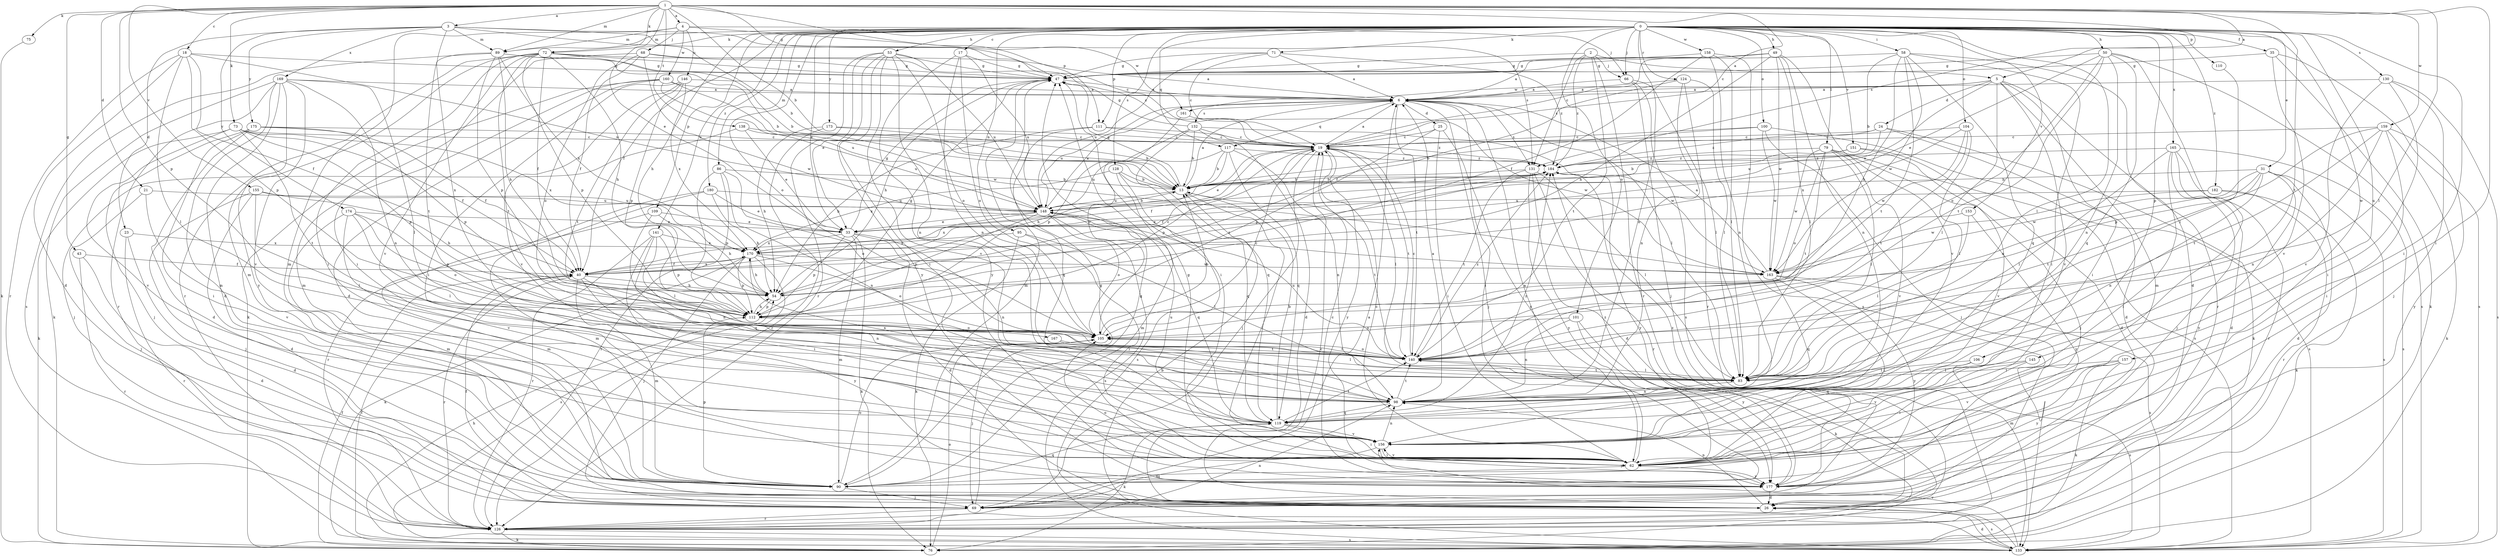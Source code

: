 strict digraph  {
0;
1;
2;
3;
4;
5;
6;
13;
17;
18;
19;
21;
23;
24;
25;
26;
31;
33;
35;
40;
43;
47;
49;
50;
53;
54;
58;
62;
66;
68;
69;
71;
72;
73;
75;
76;
79;
83;
86;
89;
90;
95;
98;
100;
101;
104;
105;
106;
109;
110;
111;
112;
117;
119;
124;
126;
128;
130;
131;
132;
133;
138;
140;
141;
145;
146;
148;
151;
153;
155;
156;
157;
158;
159;
160;
161;
163;
165;
167;
169;
170;
173;
174;
175;
177;
180;
182;
184;
0 -> 17  [label=c];
0 -> 31  [label=e];
0 -> 33  [label=e];
0 -> 35  [label=f];
0 -> 40  [label=f];
0 -> 49  [label=h];
0 -> 50  [label=h];
0 -> 53  [label=h];
0 -> 54  [label=h];
0 -> 58  [label=i];
0 -> 62  [label=i];
0 -> 66  [label=j];
0 -> 71  [label=k];
0 -> 72  [label=k];
0 -> 79  [label=l];
0 -> 83  [label=l];
0 -> 86  [label=m];
0 -> 89  [label=m];
0 -> 95  [label=n];
0 -> 98  [label=n];
0 -> 100  [label=o];
0 -> 101  [label=o];
0 -> 104  [label=o];
0 -> 105  [label=o];
0 -> 106  [label=p];
0 -> 109  [label=p];
0 -> 110  [label=p];
0 -> 111  [label=p];
0 -> 117  [label=q];
0 -> 124  [label=r];
0 -> 128  [label=s];
0 -> 130  [label=s];
0 -> 141  [label=u];
0 -> 145  [label=u];
0 -> 151  [label=v];
0 -> 153  [label=v];
0 -> 157  [label=w];
0 -> 158  [label=w];
0 -> 165  [label=x];
0 -> 173  [label=y];
0 -> 180  [label=z];
0 -> 182  [label=z];
1 -> 3  [label=a];
1 -> 4  [label=a];
1 -> 5  [label=a];
1 -> 13  [label=b];
1 -> 18  [label=c];
1 -> 19  [label=c];
1 -> 21  [label=d];
1 -> 33  [label=e];
1 -> 43  [label=g];
1 -> 47  [label=g];
1 -> 62  [label=i];
1 -> 72  [label=k];
1 -> 73  [label=k];
1 -> 75  [label=k];
1 -> 83  [label=l];
1 -> 89  [label=m];
1 -> 111  [label=p];
1 -> 112  [label=p];
1 -> 131  [label=s];
1 -> 138  [label=t];
1 -> 140  [label=t];
1 -> 155  [label=v];
1 -> 159  [label=w];
2 -> 5  [label=a];
2 -> 47  [label=g];
2 -> 66  [label=j];
2 -> 126  [label=r];
2 -> 131  [label=s];
2 -> 140  [label=t];
2 -> 184  [label=z];
3 -> 13  [label=b];
3 -> 19  [label=c];
3 -> 23  [label=d];
3 -> 89  [label=m];
3 -> 131  [label=s];
3 -> 167  [label=x];
3 -> 169  [label=x];
3 -> 174  [label=y];
3 -> 175  [label=y];
4 -> 66  [label=j];
4 -> 68  [label=j];
4 -> 89  [label=m];
4 -> 90  [label=m];
4 -> 146  [label=u];
4 -> 160  [label=w];
4 -> 161  [label=w];
5 -> 6  [label=a];
5 -> 24  [label=d];
5 -> 33  [label=e];
5 -> 62  [label=i];
5 -> 83  [label=l];
5 -> 90  [label=m];
5 -> 126  [label=r];
5 -> 156  [label=v];
5 -> 161  [label=w];
6 -> 25  [label=d];
6 -> 62  [label=i];
6 -> 69  [label=j];
6 -> 83  [label=l];
6 -> 117  [label=q];
6 -> 131  [label=s];
6 -> 132  [label=s];
6 -> 140  [label=t];
6 -> 148  [label=u];
13 -> 6  [label=a];
13 -> 47  [label=g];
13 -> 62  [label=i];
13 -> 140  [label=t];
13 -> 148  [label=u];
13 -> 184  [label=z];
17 -> 47  [label=g];
17 -> 98  [label=n];
17 -> 105  [label=o];
17 -> 148  [label=u];
17 -> 177  [label=y];
18 -> 26  [label=d];
18 -> 40  [label=f];
18 -> 47  [label=g];
18 -> 83  [label=l];
18 -> 112  [label=p];
18 -> 126  [label=r];
18 -> 148  [label=u];
19 -> 6  [label=a];
19 -> 33  [label=e];
19 -> 40  [label=f];
19 -> 69  [label=j];
19 -> 83  [label=l];
19 -> 112  [label=p];
19 -> 140  [label=t];
19 -> 177  [label=y];
19 -> 184  [label=z];
21 -> 69  [label=j];
21 -> 148  [label=u];
21 -> 156  [label=v];
23 -> 26  [label=d];
23 -> 126  [label=r];
23 -> 170  [label=x];
24 -> 19  [label=c];
24 -> 26  [label=d];
24 -> 76  [label=k];
24 -> 148  [label=u];
24 -> 184  [label=z];
25 -> 19  [label=c];
25 -> 62  [label=i];
25 -> 112  [label=p];
25 -> 177  [label=y];
26 -> 98  [label=n];
26 -> 133  [label=s];
31 -> 13  [label=b];
31 -> 26  [label=d];
31 -> 98  [label=n];
31 -> 105  [label=o];
31 -> 133  [label=s];
31 -> 140  [label=t];
31 -> 163  [label=w];
31 -> 177  [label=y];
33 -> 26  [label=d];
33 -> 47  [label=g];
33 -> 76  [label=k];
33 -> 90  [label=m];
33 -> 98  [label=n];
33 -> 112  [label=p];
33 -> 170  [label=x];
35 -> 47  [label=g];
35 -> 76  [label=k];
35 -> 133  [label=s];
35 -> 156  [label=v];
40 -> 54  [label=h];
40 -> 90  [label=m];
40 -> 98  [label=n];
40 -> 126  [label=r];
40 -> 170  [label=x];
40 -> 177  [label=y];
43 -> 26  [label=d];
43 -> 40  [label=f];
43 -> 126  [label=r];
47 -> 6  [label=a];
47 -> 54  [label=h];
47 -> 62  [label=i];
47 -> 90  [label=m];
49 -> 6  [label=a];
49 -> 19  [label=c];
49 -> 47  [label=g];
49 -> 54  [label=h];
49 -> 83  [label=l];
49 -> 98  [label=n];
49 -> 156  [label=v];
49 -> 163  [label=w];
50 -> 33  [label=e];
50 -> 47  [label=g];
50 -> 62  [label=i];
50 -> 98  [label=n];
50 -> 105  [label=o];
50 -> 119  [label=q];
50 -> 133  [label=s];
50 -> 140  [label=t];
53 -> 33  [label=e];
53 -> 47  [label=g];
53 -> 62  [label=i];
53 -> 98  [label=n];
53 -> 105  [label=o];
53 -> 126  [label=r];
53 -> 148  [label=u];
53 -> 156  [label=v];
53 -> 177  [label=y];
54 -> 19  [label=c];
54 -> 112  [label=p];
54 -> 184  [label=z];
58 -> 13  [label=b];
58 -> 26  [label=d];
58 -> 47  [label=g];
58 -> 54  [label=h];
58 -> 62  [label=i];
58 -> 119  [label=q];
58 -> 140  [label=t];
58 -> 163  [label=w];
62 -> 6  [label=a];
62 -> 19  [label=c];
62 -> 47  [label=g];
62 -> 90  [label=m];
62 -> 156  [label=v];
62 -> 177  [label=y];
62 -> 184  [label=z];
66 -> 6  [label=a];
66 -> 69  [label=j];
66 -> 83  [label=l];
66 -> 133  [label=s];
68 -> 19  [label=c];
68 -> 40  [label=f];
68 -> 47  [label=g];
68 -> 62  [label=i];
68 -> 105  [label=o];
68 -> 163  [label=w];
69 -> 40  [label=f];
69 -> 47  [label=g];
69 -> 126  [label=r];
71 -> 6  [label=a];
71 -> 19  [label=c];
71 -> 47  [label=g];
71 -> 148  [label=u];
71 -> 184  [label=z];
72 -> 6  [label=a];
72 -> 13  [label=b];
72 -> 40  [label=f];
72 -> 47  [label=g];
72 -> 54  [label=h];
72 -> 62  [label=i];
72 -> 90  [label=m];
72 -> 112  [label=p];
72 -> 126  [label=r];
72 -> 140  [label=t];
72 -> 156  [label=v];
73 -> 19  [label=c];
73 -> 40  [label=f];
73 -> 76  [label=k];
73 -> 112  [label=p];
73 -> 140  [label=t];
73 -> 156  [label=v];
73 -> 170  [label=x];
75 -> 76  [label=k];
76 -> 40  [label=f];
76 -> 105  [label=o];
79 -> 69  [label=j];
79 -> 83  [label=l];
79 -> 105  [label=o];
79 -> 133  [label=s];
79 -> 140  [label=t];
79 -> 156  [label=v];
79 -> 163  [label=w];
79 -> 184  [label=z];
83 -> 98  [label=n];
83 -> 140  [label=t];
86 -> 13  [label=b];
86 -> 98  [label=n];
86 -> 105  [label=o];
86 -> 112  [label=p];
86 -> 126  [label=r];
89 -> 13  [label=b];
89 -> 47  [label=g];
89 -> 54  [label=h];
89 -> 112  [label=p];
89 -> 133  [label=s];
89 -> 140  [label=t];
89 -> 170  [label=x];
90 -> 47  [label=g];
90 -> 69  [label=j];
90 -> 105  [label=o];
90 -> 112  [label=p];
90 -> 119  [label=q];
95 -> 62  [label=i];
95 -> 76  [label=k];
95 -> 83  [label=l];
95 -> 170  [label=x];
98 -> 6  [label=a];
98 -> 119  [label=q];
98 -> 140  [label=t];
98 -> 170  [label=x];
100 -> 13  [label=b];
100 -> 19  [label=c];
100 -> 69  [label=j];
100 -> 133  [label=s];
100 -> 163  [label=w];
101 -> 76  [label=k];
101 -> 98  [label=n];
101 -> 105  [label=o];
101 -> 177  [label=y];
104 -> 19  [label=c];
104 -> 83  [label=l];
104 -> 140  [label=t];
104 -> 163  [label=w];
104 -> 170  [label=x];
105 -> 13  [label=b];
105 -> 19  [label=c];
105 -> 69  [label=j];
105 -> 140  [label=t];
106 -> 83  [label=l];
106 -> 119  [label=q];
106 -> 133  [label=s];
109 -> 33  [label=e];
109 -> 54  [label=h];
109 -> 83  [label=l];
109 -> 90  [label=m];
110 -> 83  [label=l];
111 -> 19  [label=c];
111 -> 54  [label=h];
111 -> 119  [label=q];
111 -> 184  [label=z];
112 -> 47  [label=g];
112 -> 54  [label=h];
112 -> 105  [label=o];
117 -> 13  [label=b];
117 -> 54  [label=h];
117 -> 98  [label=n];
117 -> 119  [label=q];
117 -> 148  [label=u];
117 -> 184  [label=z];
119 -> 13  [label=b];
119 -> 62  [label=i];
119 -> 76  [label=k];
119 -> 140  [label=t];
119 -> 148  [label=u];
119 -> 156  [label=v];
119 -> 184  [label=z];
124 -> 6  [label=a];
124 -> 40  [label=f];
124 -> 83  [label=l];
124 -> 98  [label=n];
124 -> 126  [label=r];
126 -> 6  [label=a];
126 -> 76  [label=k];
126 -> 98  [label=n];
126 -> 133  [label=s];
128 -> 13  [label=b];
128 -> 90  [label=m];
128 -> 119  [label=q];
128 -> 133  [label=s];
128 -> 170  [label=x];
130 -> 6  [label=a];
130 -> 62  [label=i];
130 -> 69  [label=j];
130 -> 133  [label=s];
130 -> 156  [label=v];
131 -> 13  [label=b];
131 -> 26  [label=d];
131 -> 83  [label=l];
131 -> 126  [label=r];
131 -> 140  [label=t];
131 -> 177  [label=y];
132 -> 13  [label=b];
132 -> 19  [label=c];
132 -> 26  [label=d];
132 -> 47  [label=g];
132 -> 112  [label=p];
132 -> 119  [label=q];
132 -> 163  [label=w];
133 -> 13  [label=b];
133 -> 19  [label=c];
133 -> 26  [label=d];
133 -> 40  [label=f];
133 -> 54  [label=h];
133 -> 156  [label=v];
138 -> 19  [label=c];
138 -> 33  [label=e];
138 -> 69  [label=j];
138 -> 148  [label=u];
140 -> 19  [label=c];
140 -> 83  [label=l];
140 -> 105  [label=o];
140 -> 148  [label=u];
140 -> 184  [label=z];
141 -> 62  [label=i];
141 -> 98  [label=n];
141 -> 112  [label=p];
141 -> 119  [label=q];
141 -> 126  [label=r];
141 -> 170  [label=x];
145 -> 62  [label=i];
145 -> 83  [label=l];
145 -> 156  [label=v];
146 -> 6  [label=a];
146 -> 62  [label=i];
146 -> 112  [label=p];
146 -> 140  [label=t];
146 -> 156  [label=v];
146 -> 170  [label=x];
148 -> 6  [label=a];
148 -> 13  [label=b];
148 -> 33  [label=e];
148 -> 105  [label=o];
148 -> 112  [label=p];
148 -> 119  [label=q];
148 -> 133  [label=s];
148 -> 170  [label=x];
151 -> 13  [label=b];
151 -> 26  [label=d];
151 -> 156  [label=v];
151 -> 184  [label=z];
153 -> 33  [label=e];
153 -> 83  [label=l];
153 -> 177  [label=y];
155 -> 26  [label=d];
155 -> 54  [label=h];
155 -> 69  [label=j];
155 -> 83  [label=l];
155 -> 148  [label=u];
156 -> 62  [label=i];
156 -> 69  [label=j];
156 -> 98  [label=n];
156 -> 177  [label=y];
157 -> 76  [label=k];
157 -> 83  [label=l];
157 -> 90  [label=m];
157 -> 156  [label=v];
157 -> 177  [label=y];
158 -> 40  [label=f];
158 -> 47  [label=g];
158 -> 83  [label=l];
158 -> 98  [label=n];
158 -> 133  [label=s];
159 -> 19  [label=c];
159 -> 62  [label=i];
159 -> 76  [label=k];
159 -> 98  [label=n];
159 -> 112  [label=p];
159 -> 140  [label=t];
159 -> 177  [label=y];
160 -> 6  [label=a];
160 -> 26  [label=d];
160 -> 76  [label=k];
160 -> 90  [label=m];
160 -> 148  [label=u];
160 -> 163  [label=w];
161 -> 105  [label=o];
161 -> 163  [label=w];
163 -> 6  [label=a];
163 -> 62  [label=i];
163 -> 119  [label=q];
163 -> 133  [label=s];
163 -> 177  [label=y];
165 -> 26  [label=d];
165 -> 62  [label=i];
165 -> 69  [label=j];
165 -> 83  [label=l];
165 -> 126  [label=r];
165 -> 133  [label=s];
165 -> 184  [label=z];
167 -> 83  [label=l];
167 -> 140  [label=t];
169 -> 6  [label=a];
169 -> 26  [label=d];
169 -> 76  [label=k];
169 -> 83  [label=l];
169 -> 90  [label=m];
169 -> 98  [label=n];
169 -> 126  [label=r];
169 -> 156  [label=v];
169 -> 177  [label=y];
170 -> 40  [label=f];
170 -> 54  [label=h];
170 -> 69  [label=j];
170 -> 76  [label=k];
170 -> 105  [label=o];
170 -> 112  [label=p];
170 -> 133  [label=s];
170 -> 163  [label=w];
173 -> 13  [label=b];
173 -> 19  [label=c];
173 -> 54  [label=h];
173 -> 126  [label=r];
174 -> 33  [label=e];
174 -> 83  [label=l];
174 -> 90  [label=m];
174 -> 105  [label=o];
174 -> 112  [label=p];
174 -> 156  [label=v];
175 -> 19  [label=c];
175 -> 26  [label=d];
175 -> 40  [label=f];
175 -> 62  [label=i];
175 -> 69  [label=j];
175 -> 112  [label=p];
177 -> 19  [label=c];
177 -> 26  [label=d];
177 -> 105  [label=o];
177 -> 184  [label=z];
180 -> 33  [label=e];
180 -> 54  [label=h];
180 -> 90  [label=m];
180 -> 126  [label=r];
180 -> 148  [label=u];
182 -> 76  [label=k];
182 -> 126  [label=r];
182 -> 148  [label=u];
182 -> 163  [label=w];
184 -> 13  [label=b];
184 -> 40  [label=f];
184 -> 177  [label=y];
}
